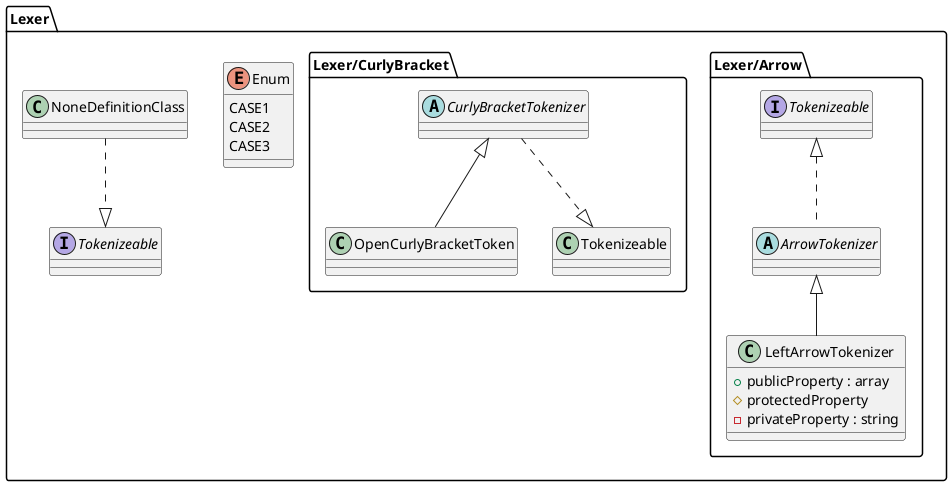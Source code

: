 @startuml
package Lexer {
    interface Tokenizeable
    package Lexer/Arrow {
        abstract class ArrowTokenizer implements Tokenizeable
        class LeftArrowTokenizer extends ArrowTokenizer {
            + publicProperty : array
            # protectedProperty
            - privateProperty : string
        }
    }
    package Lexer/CurlyBracket {
        abstract class CurlyBracketTokenizer
        class OpenCurlyBracketToken
        
        CurlyBracketTokenizer..|>Tokenizeable
        CurlyBracketTokenizer<|--OpenCurlyBracketToken
    }
    enum Enum {
      CASE1
      CASE2
      CASE3
    }

    NoneDefinitionClass ..|> Tokenizeable
}
@enduml